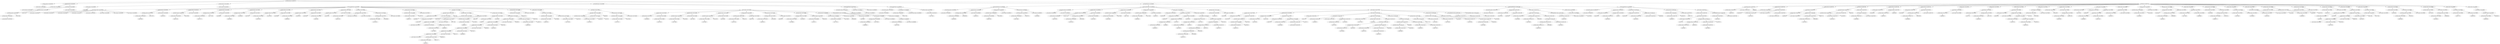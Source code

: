strict digraph  {
<_ast.alias object at 0xa16e26b90>;
<_ast.Import object at 0xa16e267d0>;
<_ast.Store object at 0x10295c290>;
<_ast.Name object at 0xa16e26b10>;
<_ast.Load object at 0x10295c1d0>;
<_ast.Name object at 0xa16e26a10>;
<_ast.Attribute object at 0xa16e26650>;
Load1726035;
<_ast.Attribute object at 0xa16e26a90>;
Load7147027;
<_ast.Str object at 0xa16e26590>;
<_ast.Call object at 0xa16e266d0>;
<_ast.Assign object at 0xa16e26750>;
<_ast.Name object at 0xa16e26950>;
Store2344094;
<_ast.Num object at 0xa16e26510>;
<_ast.Assign object at 0xa1a31f4d0>;
<_ast.arg object at 0xa16e26410>;
<_ast.arg object at 0xa16e26790>;
<_ast.arg object at 0xa16e26390>;
<_ast.arg object at 0xa16e26710>;
<_ast.arg object at 0xa16e26310>;
<_ast.Str object at 0xa16e26690>;
<_ast.Str object at 0xa16e26290>;
<_ast.Str object at 0xa16e26610>;
<_ast.arguments object at 0xa16e26810>;
<_ast.Name object at 0xa16e26190>;
Load8793629;
<_ast.Attribute object at 0xa16e26550>;
Store1216752;
<_ast.Name object at 0xa16e264d0>;
Load5325525;
<_ast.Assign object at 0xa16e26210>;
<_ast.Name object at 0xa16e26150>;
Load2211258;
<_ast.Attribute object at 0xa16e26450>;
Store4478995;
<_ast.Str object at 0xa16e263d0>;
<_ast.Assign object at 0xa16e26110>;
<_ast.Name object at 0xa16e26250>;
Load7201773;
<_ast.Attribute object at 0xa16e26350>;
Store1714006;
<_ast.Name object at 0xa16e262d0>;
Load2498430;
<_ast.Assign object at 0xa16e260d0>;
<_ast.Name object at 0xa17bfefd0>;
Load4459330;
<_ast.Attribute object at 0xa17bfe2d0>;
Store5886440;
<_ast.Name object at 0xa17bfec10>;
Load4787457;
<_ast.Assign object at 0xa17bfec50>;
<_ast.Name object at 0xa17bfeed0>;
Load7879976;
<_ast.Attribute object at 0xa17bfebd0>;
Store1987828;
<_ast.Name object at 0xa17bfef90>;
Load1906356;
<_ast.Assign object at 0xa17bfef50>;
<_ast.Name object at 0xa17bfedd0>;
Load9958165;
<_ast.Attribute object at 0xa17bfef10>;
Store6506709;
<_ast.Name object at 0xa17bfee90>;
Load3461890;
<_ast.Assign object at 0xa17bfee50>;
<_ast.Name object at 0xa17bfecd0>;
Load213980;
<_ast.Attribute object at 0xa17bfee10>;
Store8476637;
<_ast.Str object at 0xa17bfed90>;
<_ast.Assign object at 0xa17bfed50>;
<_ast.Name object at 0xa17bfead0>;
Load9121619;
<_ast.Eq object at 0x102961a90>;
<_ast.Str object at 0xa17bfec90>;
<_ast.Compare object at 0xa17bfed10>;
<_ast.Name object at 0xa17bfe6d0>;
Load1946425;
<_ast.Attribute object at 0xa17bfe710>;
Store4993845;
<_ast.Str object at 0xa17bfe650>;
<_ast.Assign object at 0xa17bfe750>;
<_ast.If object at 0xa17bfeb90>;
<_ast.Name object at 0xa17bfe550>;
Load6051275;
<_ast.Attribute object at 0xa17bfe590>;
Store2902726;
<_ast.Num object at 0xa17bfe510>;
<_ast.Assign object at 0xa17bfe610>;
<_ast.Name object at 0xa17bfe450>;
Load2506917;
<_ast.Str object at 0xa17bfe410>;
<_ast.Compare object at 0xa17bfe490>;
Eq777592;
<_ast.Name object at 0xa17bfe350>;
Load6159150;
<_ast.Attribute object at 0xa17bfe390>;
Store8707861;
<_ast.Str object at 0xa17bfe210>;
<_ast.Add object at 0x10295cc90>;
<_ast.Name object at 0xa17bfe190>;
Load5746908;
<_ast.Attribute object at 0xa17bfe1d0>;
Load6609335;
<_ast.BinOp object at 0xa17bfe250>;
<_ast.Str object at 0xa17bfe150>;
<_ast.BinOp object at 0xa17bfe290>;
Add7716330;
<_ast.Name object at 0xa17bfe0d0>;
Load8896110;
<_ast.Attribute object at 0xa17bfe110>;
Load1569524;
<_ast.BinOp object at 0xa17bfe310>;
Add8227687;
<_ast.Assign object at 0xa17bfe3d0>;
<_ast.Name object at 0xa17bed550>;
Load696124;
<_ast.Attribute object at 0xa17bed910>;
Store4198647;
<_ast.Str object at 0xa17bed310>;
<_ast.Name object at 0xa17bed290>;
Load15314;
<_ast.Attribute object at 0xa17bed2d0>;
Load8714777;
<_ast.BinOp object at 0xa17bed350>;
Add9662128;
<_ast.Str object at 0xa17bed250>;
<_ast.BinOp object at 0xa17bed3d0>;
Add1411271;
<_ast.Name object at 0xa17bed210>;
Load6368358;
<_ast.BinOp object at 0xa17bed410>;
Add7541827;
<_ast.Str object at 0xa17bed1d0>;
<_ast.BinOp object at 0xa17bed450>;
Add4858223;
<_ast.Name object at 0xa17bed190>;
Load2610284;
<_ast.BinOp object at 0xa17bed490>;
Add5702361;
<_ast.Str object at 0xa17bed150>;
<_ast.BinOp object at 0xa17bed4d0>;
Add3689615;
<_ast.Name object at 0xa17bed0d0>;
Load9904198;
<_ast.Attribute object at 0xa17bed110>;
Load6854710;
<_ast.BinOp object at 0xa17bed510>;
Add9763785;
<_ast.Assign object at 0xa17bfe050>;
<_ast.If object at 0xa17bfe4d0>;
<_ast.Name object at 0xa17bed050>;
Store8254779;
<_ast.Str object at 0xa17bed5d0>;
<_ast.Assign object at 0xa17bed090>;
<_ast.Name object at 0xa17bedf50>;
Load8891290;
<_ast.Attribute object at 0xa17bedf10>;
Load7993884;
<_ast.Name object at 0xa17bedfd0>;
Load5118008;
<_ast.Attribute object at 0xa17beded0>;
Load5570427;
<_ast.Call object at 0xa17bed390>;
<_ast.Expr object at 0xa17bed9d0>;
<_ast.Name object at 0xa17bede50>;
Load7895322;
<_ast.Attribute object at 0xa17bede90>;
Load2606132;
<_ast.Name object at 0xa17bede10>;
Load71674;
<_ast.Compare object at 0xa17bedf90>;
Eq6845053;
<_ast.Name object at 0xa17bedd50>;
Load7194721;
<_ast.Attribute object at 0xa17bedd90>;
Store7054237;
<_ast.Num object at 0xa17bedd10>;
<_ast.Assign object at 0xa17beddd0>;
<_ast.If object at 0xa1c378490>;
<_ast.Name object at 0xa17bedc10>;
Store9388233;
<_ast.Name object at 0xa17bedb90>;
Load3790748;
<_ast.Call object at 0xa17bedbd0>;
<_ast.Assign object at 0xa17bedc50>;
<_ast.Name object at 0xa17bedad0>;
Load3270666;
<_ast.Attribute object at 0xa17bedb10>;
Store5528522;
<_ast.Name object at 0xa17beda90>;
Load5178646;
<_ast.Assign object at 0xa17bedb50>;
<_ast.Name object at 0xa17bed990>;
Load7046497;
<_ast.Attribute object at 0xa17beda10>;
Store1401978;
<_ast.Name object at 0xa17bed950>;
Load4794860;
<_ast.Assign object at 0xa17beda50>;
<_ast.Name object at 0xa17bed850>;
Load9787446;
<_ast.Attribute object at 0xa17bed890>;
Store431142;
<_ast.Name object at 0xa17bed810>;
Load3977385;
<_ast.Assign object at 0xa17bed8d0>;
<_ast.Name object at 0xa17bed750>;
Load8820019;
<_ast.Attribute object at 0xa17bed790>;
Store4425665;
<_ast.Name object at 0xa17bed710>;
Load3670867;
<_ast.Assign object at 0xa17bed7d0>;
<_ast.Name object at 0xa17bed650>;
Load1698982;
<_ast.Attribute object at 0xa17bed690>;
Store3462875;
<_ast.Name object at 0xa18a66e90>;
Load236174;
<_ast.Attribute object at 0xa17bed610>;
Load2322530;
<_ast.Assign object at 0xa17bed6d0>;
<_ast.Name object at 0xa18984890>;
Load2779513;
<_ast.Attribute object at 0xa18984e10>;
Store7064878;
<_ast.Name object at 0xa189848d0>;
Load2083489;
<_ast.Assign object at 0xa189844d0>;
<_ast.Name object at 0xa18984950>;
Load7088937;
<_ast.Name object at 0xa18984a10>;
Load6660501;
<_ast.Attribute object at 0xa189849d0>;
Store5738260;
<_ast.Num object at 0xa18984a50>;
<_ast.Assign object at 0xa18984990>;
<_ast.Name object at 0xa18984b10>;
Load3173509;
<_ast.Str object at 0xa18984b90>;
<_ast.Call object at 0xa18984ad0>;
<_ast.Expr object at 0xa18984a90>;
<_ast.ExceptHandler object at 0xa18984910>;
<_ast.Try object at 0xa17bedcd0>;
<_ast.FunctionDef object at 0xa16e26490>;
<_ast.arg object at 0xa18984bd0>;
<_ast.arguments object at 0xa1a316c10>;
<_ast.Str object at 0xa18984c50>;
<_ast.Expr object at 0xa18984c10>;
<_ast.Pass object at 0xa18984c90>;
<_ast.FunctionDef object at 0xa16779110>;
<_ast.arg object at 0xa18984d50>;
<_ast.arguments object at 0xa18984d10>;
<_ast.Name object at 0xa18984dd0>;
Store5071099;
<_ast.NameConstant object at 0xa18984e50>;
<_ast.Assign object at 0xa18984d90>;
<_ast.Name object at 0xa16c0c210>;
Load1745431;
<_ast.Return object at 0xa18f2b9d0>;
<_ast.FunctionDef object at 0xa18984cd0>;
<_ast.ClassDef object at 0xa16e268d0>;
<_ast.arg object at 0xa18984f10>;
<_ast.arguments object at 0xa18984ed0>;
<_ast.Name object at 0xa18984fd0>;
Load2824386;
<_ast.Attribute object at 0xa18984f90>;
Store8820950;
<_ast.List object at 0xa18984810>;
Load3924224;
<_ast.Assign object at 0xa18984f50>;
<_ast.Name object at 0xa189840d0>;
Load5907283;
<_ast.Attribute object at 0xa18984090>;
Store2560351;
<_ast.Num object at 0xa18984110>;
<_ast.Assign object at 0xa18984410>;
<_ast.Name object at 0xa189841d0>;
Load1514366;
<_ast.Attribute object at 0xa18984190>;
Store697278;
<_ast.List object at 0xa18984210>;
Load3298383;
<_ast.Assign object at 0xa18984150>;
<_ast.FunctionDef object at 0xa18984e90>;
<_ast.arg object at 0xa189842d0>;
<_ast.arg object at 0xa18984310>;
<_ast.arguments object at 0xa18984290>;
<_ast.Name object at 0xa189843d0>;
Load7876766;
<_ast.Attribute object at 0xa18984390>;
Store5417164;
<_ast.Name object at 0xa18984550>;
Load3420420;
<_ast.Attribute object at 0xa18984510>;
Load4730661;
<_ast.Name object at 0xa18984590>;
Load1314916;
<_ast.Call object at 0xa18984450>;
<_ast.Assign object at 0xa18984350>;
<_ast.Name object at 0xa16e265d0>;
Load3146592;
<_ast.Attribute object at 0xa16e26c50>;
Store9740498;
<_ast.List object at 0xa16e26d10>;
Load9171496;
<_ast.Assign object at 0xa189845d0>;
<_ast.Name object at 0xa16e26890>;
Load3842081;
<_ast.Attribute object at 0xa16e26d90>;
Store1254463;
<_ast.List object at 0xa16e26e10>;
Load4645703;
<_ast.Assign object at 0xa16e26ed0>;
<_ast.Name object at 0xa16e26e90>;
Store8342298;
<_ast.Name object at 0xa16e26f50>;
Load5058713;
<_ast.Name object at 0xa16b2ef50>;
Load6264912;
<_ast.Attribute object at 0xa16e261d0>;
Load286603;
<_ast.Attribute object at 0xa16e26090>;
Load7832627;
<_ast.Attribute object at 0xa16e26fd0>;
Load3545583;
<_ast.Call object at 0xa16e26050>;
<_ast.Name object at 0xa168653d0>;
Load2226097;
<_ast.Attribute object at 0xa1c5b22d0>;
Load951873;
<_ast.Attribute object at 0xa1a31d110>;
Load2705501;
<_ast.Name object at 0xa16c31090>;
Load4764778;
<_ast.Attribute object at 0xa168eb790>;
Load7694865;
<_ast.Attribute object at 0xa168ebad0>;
Load8739687;
<_ast.Attribute object at 0xa168eb710>;
Load673728;
<_ast.Name object at 0xa16c31110>;
Load6746737;
<_ast.Call object at 0xa168ebc50>;
<_ast.Attribute object at 0xa1687b490>;
Load9126433;
<_ast.Call object at 0xa16a4acd0>;
<_ast.Expr object at 0xa16b2e450>;
<_ast.For object at 0xa16e269d0>;
<_ast.Name object at 0xa19106090>;
Store9992105;
<_ast.List object at 0xa1c5d6bd0>;
Load4149265;
<_ast.Assign object at 0xa1c27e150>;
<_ast.Name object at 0xa16779050>;
Store7553710;
<_ast.Name object at 0xa16a9e710>;
Load3204718;
<_ast.Attribute object at 0xa18a3fd90>;
Load3001091;
<_ast.Attribute object at 0xa169c7610>;
Load9797563;
<_ast.Call object at 0xa169c75d0>;
<_ast.Assign object at 0xa16779ad0>;
<_ast.Name object at 0xa1c378d10>;
Load6410906;
<_ast.Attribute object at 0xa16946990>;
Store4121490;
<_ast.Name object at 0xa168e6050>;
Load8679729;
<_ast.Name object at 0xa16e11cd0>;
Load1645088;
<_ast.Num object at 0xa16e11f50>;
<_ast.Index object at 0xa16e11450>;
<_ast.Subscript object at 0xa16c6e990>;
Load461791;
<_ast.Call object at 0xa1c378590>;
<_ast.Assign object at 0xa1c609c10>;
<_ast.Name object at 0xa16e110d0>;
Store312703;
<_ast.Name object at 0xa16e11ed0>;
Load8008022;
<_ast.Num object at 0xa16e11f90>;
<_ast.Name object at 0xa16e11f10>;
Load7597284;
<_ast.Attribute object at 0xa16e11e50>;
Load5443963;
<_ast.Call object at 0xa16e11fd0>;
<_ast.Name object at 0xa16e11e90>;
Store3753928;
<_ast.Name object at 0xa16e11d50>;
Load2957592;
<_ast.Name object at 0xa16e11c10>;
Load7082806;
<_ast.Attribute object at 0xa16e11d90>;
Load5145033;
<_ast.Name object at 0xa16e11b90>;
Load6574535;
<_ast.Name object at 0xa16e11b10>;
Load2253076;
<_ast.Index object at 0xa16e11c50>;
<_ast.Subscript object at 0xa16e11d10>;
Load8934091;
<_ast.Call object at 0xa16e11c90>;
<_ast.Expr object at 0xa16e11e10>;
<_ast.For object at 0xa16e11dd0>;
<_ast.Name object at 0xa16e11ad0>;
Load8043869;
<_ast.Attribute object at 0xa16e11a10>;
Load4240044;
<_ast.Attribute object at 0xa16e11b50>;
Load448020;
<_ast.Name object at 0xa16e11a50>;
Load2946795;
<_ast.Name object at 0xa16e11910>;
Load4677546;
<_ast.Call object at 0xa16e11990>;
<_ast.Call object at 0xa16e11a90>;
<_ast.Expr object at 0xa16e11bd0>;
<_ast.Name object at 0xa16e11890>;
Store2117147;
<_ast.List object at 0xa16e11950>;
Load1854933;
<_ast.Assign object at 0xa16e119d0>;
<_ast.For object at 0xa16e11050>;
<_ast.Name object at 0xa16e11790>;
Load9754368;
<_ast.Attribute object at 0xa16e118d0>;
Store9434267;
<_ast.Name object at 0xa16e11710>;
Load4402599;
<_ast.Name object at 0xa16e11690>;
Load3745086;
<_ast.Attribute object at 0xa16e117d0>;
Load8863406;
<_ast.Call object at 0xa16e11850>;
<_ast.Assign object at 0xa16e11810>;
<_ast.Name object at 0xa16e11610>;
Load3784958;
<_ast.Pass object at 0xa16e116d0>;
<_ast.ExceptHandler object at 0xa16e11750>;
<_ast.Pass object at 0xa16e11650>;
<_ast.ExceptHandler object at 0xa16e11590>;
<_ast.Try object at 0xa16779350>;
<_ast.FunctionDef object at 0xa18984250>;
<_ast.arg object at 0xa16e11410>;
<_ast.arguments object at 0xa16e115d0>;
<_ast.Name object at 0xa16e11390>;
Store3768704;
<_ast.List object at 0xa16e11490>;
Load4556204;
<_ast.Assign object at 0xa16e11550>;
<_ast.Name object at 0xa16e11290>;
Store3265839;
<_ast.Name object at 0xa16e11210>;
Load8416684;
<_ast.Attribute object at 0xa16e11350>;
Load1506078;
<_ast.Name object at 0xa16e11110>;
Load6769709;
<_ast.Attribute object at 0xa16e11250>;
Load2298640;
<_ast.Name object at 0xa16e111d0>;
Load2216631;
<_ast.Call object at 0xa16e11190>;
<_ast.Expr object at 0xa16e112d0>;
<_ast.For object at 0xa16e113d0>;
<_ast.Name object at 0xa16e11150>;
Load3467393;
<_ast.Pass object at 0xa18984610>;
<_ast.ExceptHandler object at 0xa16e11090>;
<_ast.Try object at 0xa16e11310>;
<_ast.Name object at 0xa18984690>;
Load7589768;
<_ast.Return object at 0xa18984650>;
<_ast.FunctionDef object at 0xa16e114d0>;
<_ast.arg object at 0xa18984750>;
<_ast.arguments object at 0xa18984710>;
<_ast.Name object at 0xa189847d0>;
Store9419760;
<_ast.Name object at 0xa18671610>;
Load5335409;
<_ast.Attribute object at 0xa16c84d10>;
Load83047;
<_ast.Assign object at 0xa18984790>;
<_ast.Name object at 0xa186715d0>;
Store8342033;
<_ast.Name object at 0xa18671ed0>;
Load1810659;
<_ast.Num object at 0xa18671810>;
<_ast.BinOp object at 0xa18671410>;
Add9095892;
<_ast.Assign object at 0xa18671910>;
<_ast.Name object at 0xa18671790>;
Load6646073;
<_ast.Attribute object at 0xa18671950>;
Store8634755;
<_ast.Name object at 0xa18671850>;
Load8174715;
<_ast.Assign object at 0xa18671210>;
<_ast.Name object at 0xa186719d0>;
Load762729;
<_ast.Name object at 0xa18671a90>;
Load7938317;
<_ast.Attribute object at 0xa18671a50>;
Load3623768;
<_ast.Name object at 0xa18671b10>;
Load9739881;
<_ast.Index object at 0xa18671ad0>;
<_ast.Subscript object at 0xa18671a10>;
Load7967573;
<_ast.Call object at 0xa18671990>;
<_ast.Return object at 0xa18671350>;
<_ast.Name object at 0xa18671b90>;
Load5441395;
<_ast.Pass object at 0xa18671bd0>;
<_ast.ExceptHandler object at 0xa18671b50>;
<_ast.Try object at 0xa186717d0>;
<_ast.FunctionDef object at 0xa189846d0>;
<_ast.ClassDef object at 0xa168ebf10>;
<_ast.Name object at 0xa18671c90>;
Load6327256;
<_ast.Str object at 0xa18671cd0>;
<_ast.Compare object at 0xa18671c50>;
Eq9368415;
<_ast.Name object at 0xa18671d50>;
Store2654076;
<_ast.Name object at 0xa18671dd0>;
Load4251430;
<_ast.Str object at 0xa18671e10>;
<_ast.Str object at 0xa18671e90>;
<_ast.keyword object at 0xa18671e50>;
<_ast.Call object at 0xa18671d90>;
<_ast.Assign object at 0xa18671d10>;
<_ast.Name object at 0xa18671f90>;
Load9593018;
<_ast.Str object at 0xa186718d0>;
<_ast.Name object at 0xa18671050>;
Load2037661;
<_ast.Attribute object at 0xa18671890>;
Load9233990;
<_ast.BinOp object at 0xa18671fd0>;
Add9817728;
<_ast.Call object at 0xa18671f50>;
<_ast.Expr object at 0xa18671f10>;
<_ast.Name object at 0xa186711d0>;
Load7841419;
<_ast.Attribute object at 0xa18671190>;
Load1368792;
<_ast.Num object at 0xa18671250>;
<_ast.Compare object at 0xa18671110>;
Eq4910916;
<_ast.Name object at 0xa18671310>;
Load4395993;
<_ast.Str object at 0xa18671390>;
<_ast.Call object at 0xa186712d0>;
<_ast.Expr object at 0xa18671290>;
<_ast.If object at 0xa186710d0>;
<_ast.Name object at 0xa18671450>;
Store2826420;
<_ast.Name object at 0xa186714d0>;
Load6947352;
<_ast.Attribute object at 0xa18671490>;
Load8381483;
<_ast.Assign object at 0xa186713d0>;
<_ast.Name object at 0xa18671650>;
Store3336831;
<_ast.Name object at 0xa18671710>;
Load4964863;
<_ast.Attribute object at 0xa186716d0>;
Load6222695;
<_ast.Str object at 0xa18671750>;
<_ast.Call object at 0xa18671690>;
<_ast.Assign object at 0xa18671510>;
<_ast.Name object at 0xa17fb9c10>;
Load8548151;
<_ast.Str object at 0xa17fb9d90>;
<_ast.Call object at 0xa1c603fd0>;
<_ast.Expr object at 0xa1c603210>;
<_ast.Name object at 0xa17fb92d0>;
Load707123;
<_ast.Name object at 0xa17fb9cd0>;
Load4286145;
<_ast.Attribute object at 0xa17fb9210>;
Load1147024;
<_ast.Call object at 0xa17fb94d0>;
<_ast.Expr object at 0xa17fb9150>;
<_ast.Name object at 0xa17fb9fd0>;
Load2697064;
<_ast.Str object at 0xa17fb9f50>;
<_ast.Name object at 0xa17fb9ed0>;
Load4867768;
<_ast.Name object at 0xa17fb9e50>;
Load8974428;
<_ast.Attribute object at 0xa17fb9e90>;
Load9485105;
<_ast.Call object at 0xa17fb9f10>;
<_ast.BinOp object at 0xa17fb9f90>;
Add71308;
<_ast.Call object at 0xa17fb9c90>;
<_ast.Expr object at 0xa17fb9d10>;
<_ast.Name object at 0xa17fb9d50>;
Load7953596;
<_ast.Str object at 0xa17fb9c50>;
<_ast.Call object at 0xa17fb9dd0>;
<_ast.Expr object at 0xa17fb9e10>;
<_ast.Name object at 0xa17fb9b90>;
Store4228670;
<_ast.Name object at 0xa17fb9ad0>;
Load3350390;
<_ast.Attribute object at 0xa17fb9b10>;
Load9611059;
<_ast.Call object at 0xa17fb9b50>;
<_ast.Assign object at 0xa17fb9bd0>;
<_ast.Name object at 0xa17fb9a50>;
Store1978321;
<_ast.Name object at 0xa17fb9a10>;
Load8448153;
<_ast.Name object at 0xa17fb9950>;
Load4908030;
<_ast.Name object at 0xa17fb9910>;
Load9101610;
<_ast.Call object at 0xa17fb9990>;
<_ast.Expr object at 0xa17fb99d0>;
<_ast.For object at 0xa17fb9a90>;
<_ast.Name object at 0xa17fb9850>;
Load4542971;
<_ast.Str object at 0xa17fb9810>;
<_ast.Call object at 0xa17fb9890>;
<_ast.Expr object at 0xa17fb98d0>;
<_ast.Name object at 0xa17fb9750>;
Load1668291;
<_ast.Attribute object at 0xa17fb9790>;
Store2444528;
<_ast.Num object at 0xa17fb96d0>;
<_ast.Assign object at 0xa17fb97d0>;
<_ast.Name object at 0xa17fb9650>;
Store5284217;
<_ast.Name object at 0xa17fb9590>;
Load206143;
<_ast.Attribute object at 0xa17fb95d0>;
Load9598500;
<_ast.Call object at 0xa17fb9610>;
<_ast.Assign object at 0xa17fb9690>;
<_ast.Name object at 0xa17fb9490>;
Load1124459;
<_ast.Name object at 0xa17fb9450>;
Load6856362;
<_ast.Call object at 0xa17fb9510>;
<_ast.Expr object at 0xa17fb9550>;
<_ast.Name object at 0xa17fb9390>;
Store5605808;
<_ast.Name object at 0xa17fb9290>;
Load6867731;
<_ast.Attribute object at 0xa17fb9310>;
Load1887541;
<_ast.Call object at 0xa17fb9350>;
<_ast.Assign object at 0xa17fb93d0>;
<_ast.Name object at 0xa17fb9190>;
Load7824462;
<_ast.Name object at 0xa17fb9110>;
Load7698615;
<_ast.Call object at 0xa17fb91d0>;
<_ast.Expr object at 0xa17fb9250>;
<_ast.Name object at 0xa17fb9050>;
Load4551630;
<_ast.Str object at 0xa17fd91d0>;
<_ast.Call object at 0xa17fb9090>;
<_ast.Expr object at 0xa17fb90d0>;
<_ast.Name object at 0xa17fd9f90>;
Store446492;
<_ast.Name object at 0xa17fd9dd0>;
Load6580670;
<_ast.Attribute object at 0xa17fd9710>;
Load4850606;
<_ast.Assign object at 0xa17fd9290>;
<_ast.Name object at 0xa17fd9c90>;
Store5970792;
<_ast.Str object at 0xa17fd9c50>;
<_ast.Assign object at 0xa17fd9cd0>;
<_ast.Name object at 0xa17fd9bd0>;
Store9415187;
<_ast.Str object at 0xa17fd9b90>;
<_ast.Assign object at 0xa17fd9c10>;
<_ast.Name object at 0xa17fd9a50>;
Load222895;
<_ast.Attribute object at 0xa17fd9a90>;
Load4294331;
<_ast.Str object at 0xa17fd9950>;
<_ast.Name object at 0xa17fd9910>;
Load3477909;
<_ast.BinOp object at 0xa17fd9990>;
Add4266239;
<_ast.Str object at 0xa17fd98d0>;
<_ast.BinOp object at 0xa17fd99d0>;
Add8907965;
<_ast.Name object at 0xa17fd9890>;
Load1813867;
<_ast.BinOp object at 0xa17fd9a10>;
Add3110961;
<_ast.Call object at 0xa17fd9ad0>;
<_ast.Expr object at 0xa17fd9b50>;
<_ast.Name object at 0xa17fd97d0>;
Load7731092;
<_ast.Str object at 0xa17fd9790>;
<_ast.Call object at 0xa17fd9810>;
<_ast.Expr object at 0xa17fd9850>;
<_ast.Name object at 0xa17fd96d0>;
Store6426449;
<_ast.Name object at 0xa17fd9610>;
Load6330489;
<_ast.Attribute object at 0xa17fd9650>;
Load790163;
<_ast.Str object at 0xa17fd95d0>;
<_ast.Call object at 0xa17fd9690>;
<_ast.Assign object at 0xa17fd9750>;
<_ast.Name object at 0xa17fd9550>;
Store7188794;
<_ast.Name object at 0xa17fd9490>;
Load1485431;
<_ast.Attribute object at 0xa17fd94d0>;
Load9894068;
<_ast.Call object at 0xa17fd9510>;
<_ast.Assign object at 0xa17fd9590>;
<_ast.Name object at 0xa17fd93d0>;
Load8775779;
<_ast.Name object at 0xa17fd9390>;
Load9307803;
<_ast.Call object at 0xa17fd9410>;
<_ast.Expr object at 0xa17fd9450>;
<_ast.Name object at 0xa17fd9250>;
Load9325654;
<_ast.Attribute object at 0xa17fd92d0>;
Load2862619;
<_ast.Call object at 0xa17fd9310>;
<_ast.Expr object at 0xa17fd9350>;
<_ast.If object at 0xa18671c10>;
<_ast.Module object at 0xa16951710>;
<_ast.Import object at 0xa16e267d0> -> <_ast.alias object at 0xa16e26b90>;
<_ast.Name object at 0xa16e26b10> -> <_ast.Store object at 0x10295c290>;
<_ast.Name object at 0xa16e26a10> -> <_ast.Load object at 0x10295c1d0>;
<_ast.Attribute object at 0xa16e26650> -> <_ast.Name object at 0xa16e26a10>;
<_ast.Attribute object at 0xa16e26650> -> Load1726035;
<_ast.Attribute object at 0xa16e26a90> -> <_ast.Attribute object at 0xa16e26650>;
<_ast.Attribute object at 0xa16e26a90> -> Load7147027;
<_ast.Call object at 0xa16e266d0> -> <_ast.Attribute object at 0xa16e26a90>;
<_ast.Call object at 0xa16e266d0> -> <_ast.Str object at 0xa16e26590>;
<_ast.Assign object at 0xa16e26750> -> <_ast.Name object at 0xa16e26b10>;
<_ast.Assign object at 0xa16e26750> -> <_ast.Call object at 0xa16e266d0>;
<_ast.Name object at 0xa16e26950> -> Store2344094;
<_ast.Assign object at 0xa1a31f4d0> -> <_ast.Name object at 0xa16e26950>;
<_ast.Assign object at 0xa1a31f4d0> -> <_ast.Num object at 0xa16e26510>;
<_ast.arguments object at 0xa16e26810> -> <_ast.arg object at 0xa16e26410>;
<_ast.arguments object at 0xa16e26810> -> <_ast.arg object at 0xa16e26790>;
<_ast.arguments object at 0xa16e26810> -> <_ast.arg object at 0xa16e26390>;
<_ast.arguments object at 0xa16e26810> -> <_ast.arg object at 0xa16e26710>;
<_ast.arguments object at 0xa16e26810> -> <_ast.arg object at 0xa16e26310>;
<_ast.arguments object at 0xa16e26810> -> <_ast.Str object at 0xa16e26690>;
<_ast.arguments object at 0xa16e26810> -> <_ast.Str object at 0xa16e26290>;
<_ast.arguments object at 0xa16e26810> -> <_ast.Str object at 0xa16e26610>;
<_ast.Name object at 0xa16e26190> -> Load8793629;
<_ast.Attribute object at 0xa16e26550> -> <_ast.Name object at 0xa16e26190>;
<_ast.Attribute object at 0xa16e26550> -> Store1216752;
<_ast.Name object at 0xa16e264d0> -> Load5325525;
<_ast.Assign object at 0xa16e26210> -> <_ast.Attribute object at 0xa16e26550>;
<_ast.Assign object at 0xa16e26210> -> <_ast.Name object at 0xa16e264d0>;
<_ast.Name object at 0xa16e26150> -> Load2211258;
<_ast.Attribute object at 0xa16e26450> -> <_ast.Name object at 0xa16e26150>;
<_ast.Attribute object at 0xa16e26450> -> Store4478995;
<_ast.Assign object at 0xa16e26110> -> <_ast.Attribute object at 0xa16e26450>;
<_ast.Assign object at 0xa16e26110> -> <_ast.Str object at 0xa16e263d0>;
<_ast.Name object at 0xa16e26250> -> Load7201773;
<_ast.Attribute object at 0xa16e26350> -> <_ast.Name object at 0xa16e26250>;
<_ast.Attribute object at 0xa16e26350> -> Store1714006;
<_ast.Name object at 0xa16e262d0> -> Load2498430;
<_ast.Assign object at 0xa16e260d0> -> <_ast.Attribute object at 0xa16e26350>;
<_ast.Assign object at 0xa16e260d0> -> <_ast.Name object at 0xa16e262d0>;
<_ast.Name object at 0xa17bfefd0> -> Load4459330;
<_ast.Attribute object at 0xa17bfe2d0> -> <_ast.Name object at 0xa17bfefd0>;
<_ast.Attribute object at 0xa17bfe2d0> -> Store5886440;
<_ast.Name object at 0xa17bfec10> -> Load4787457;
<_ast.Assign object at 0xa17bfec50> -> <_ast.Attribute object at 0xa17bfe2d0>;
<_ast.Assign object at 0xa17bfec50> -> <_ast.Name object at 0xa17bfec10>;
<_ast.Name object at 0xa17bfeed0> -> Load7879976;
<_ast.Attribute object at 0xa17bfebd0> -> <_ast.Name object at 0xa17bfeed0>;
<_ast.Attribute object at 0xa17bfebd0> -> Store1987828;
<_ast.Name object at 0xa17bfef90> -> Load1906356;
<_ast.Assign object at 0xa17bfef50> -> <_ast.Attribute object at 0xa17bfebd0>;
<_ast.Assign object at 0xa17bfef50> -> <_ast.Name object at 0xa17bfef90>;
<_ast.Name object at 0xa17bfedd0> -> Load9958165;
<_ast.Attribute object at 0xa17bfef10> -> <_ast.Name object at 0xa17bfedd0>;
<_ast.Attribute object at 0xa17bfef10> -> Store6506709;
<_ast.Name object at 0xa17bfee90> -> Load3461890;
<_ast.Assign object at 0xa17bfee50> -> <_ast.Attribute object at 0xa17bfef10>;
<_ast.Assign object at 0xa17bfee50> -> <_ast.Name object at 0xa17bfee90>;
<_ast.Name object at 0xa17bfecd0> -> Load213980;
<_ast.Attribute object at 0xa17bfee10> -> <_ast.Name object at 0xa17bfecd0>;
<_ast.Attribute object at 0xa17bfee10> -> Store8476637;
<_ast.Assign object at 0xa17bfed50> -> <_ast.Attribute object at 0xa17bfee10>;
<_ast.Assign object at 0xa17bfed50> -> <_ast.Str object at 0xa17bfed90>;
<_ast.Name object at 0xa17bfead0> -> Load9121619;
<_ast.Compare object at 0xa17bfed10> -> <_ast.Name object at 0xa17bfead0>;
<_ast.Compare object at 0xa17bfed10> -> <_ast.Eq object at 0x102961a90>;
<_ast.Compare object at 0xa17bfed10> -> <_ast.Str object at 0xa17bfec90>;
<_ast.Name object at 0xa17bfe6d0> -> Load1946425;
<_ast.Attribute object at 0xa17bfe710> -> <_ast.Name object at 0xa17bfe6d0>;
<_ast.Attribute object at 0xa17bfe710> -> Store4993845;
<_ast.Assign object at 0xa17bfe750> -> <_ast.Attribute object at 0xa17bfe710>;
<_ast.Assign object at 0xa17bfe750> -> <_ast.Str object at 0xa17bfe650>;
<_ast.If object at 0xa17bfeb90> -> <_ast.Compare object at 0xa17bfed10>;
<_ast.If object at 0xa17bfeb90> -> <_ast.Assign object at 0xa17bfe750>;
<_ast.Name object at 0xa17bfe550> -> Load6051275;
<_ast.Attribute object at 0xa17bfe590> -> <_ast.Name object at 0xa17bfe550>;
<_ast.Attribute object at 0xa17bfe590> -> Store2902726;
<_ast.Assign object at 0xa17bfe610> -> <_ast.Attribute object at 0xa17bfe590>;
<_ast.Assign object at 0xa17bfe610> -> <_ast.Num object at 0xa17bfe510>;
<_ast.Name object at 0xa17bfe450> -> Load2506917;
<_ast.Compare object at 0xa17bfe490> -> <_ast.Name object at 0xa17bfe450>;
<_ast.Compare object at 0xa17bfe490> -> Eq777592;
<_ast.Compare object at 0xa17bfe490> -> <_ast.Str object at 0xa17bfe410>;
<_ast.Name object at 0xa17bfe350> -> Load6159150;
<_ast.Attribute object at 0xa17bfe390> -> <_ast.Name object at 0xa17bfe350>;
<_ast.Attribute object at 0xa17bfe390> -> Store8707861;
<_ast.Name object at 0xa17bfe190> -> Load5746908;
<_ast.Attribute object at 0xa17bfe1d0> -> <_ast.Name object at 0xa17bfe190>;
<_ast.Attribute object at 0xa17bfe1d0> -> Load6609335;
<_ast.BinOp object at 0xa17bfe250> -> <_ast.Str object at 0xa17bfe210>;
<_ast.BinOp object at 0xa17bfe250> -> <_ast.Add object at 0x10295cc90>;
<_ast.BinOp object at 0xa17bfe250> -> <_ast.Attribute object at 0xa17bfe1d0>;
<_ast.BinOp object at 0xa17bfe290> -> <_ast.BinOp object at 0xa17bfe250>;
<_ast.BinOp object at 0xa17bfe290> -> Add7716330;
<_ast.BinOp object at 0xa17bfe290> -> <_ast.Str object at 0xa17bfe150>;
<_ast.Name object at 0xa17bfe0d0> -> Load8896110;
<_ast.Attribute object at 0xa17bfe110> -> <_ast.Name object at 0xa17bfe0d0>;
<_ast.Attribute object at 0xa17bfe110> -> Load1569524;
<_ast.BinOp object at 0xa17bfe310> -> <_ast.BinOp object at 0xa17bfe290>;
<_ast.BinOp object at 0xa17bfe310> -> Add8227687;
<_ast.BinOp object at 0xa17bfe310> -> <_ast.Attribute object at 0xa17bfe110>;
<_ast.Assign object at 0xa17bfe3d0> -> <_ast.Attribute object at 0xa17bfe390>;
<_ast.Assign object at 0xa17bfe3d0> -> <_ast.BinOp object at 0xa17bfe310>;
<_ast.Name object at 0xa17bed550> -> Load696124;
<_ast.Attribute object at 0xa17bed910> -> <_ast.Name object at 0xa17bed550>;
<_ast.Attribute object at 0xa17bed910> -> Store4198647;
<_ast.Name object at 0xa17bed290> -> Load15314;
<_ast.Attribute object at 0xa17bed2d0> -> <_ast.Name object at 0xa17bed290>;
<_ast.Attribute object at 0xa17bed2d0> -> Load8714777;
<_ast.BinOp object at 0xa17bed350> -> <_ast.Str object at 0xa17bed310>;
<_ast.BinOp object at 0xa17bed350> -> Add9662128;
<_ast.BinOp object at 0xa17bed350> -> <_ast.Attribute object at 0xa17bed2d0>;
<_ast.BinOp object at 0xa17bed3d0> -> <_ast.BinOp object at 0xa17bed350>;
<_ast.BinOp object at 0xa17bed3d0> -> Add1411271;
<_ast.BinOp object at 0xa17bed3d0> -> <_ast.Str object at 0xa17bed250>;
<_ast.Name object at 0xa17bed210> -> Load6368358;
<_ast.BinOp object at 0xa17bed410> -> <_ast.BinOp object at 0xa17bed3d0>;
<_ast.BinOp object at 0xa17bed410> -> Add7541827;
<_ast.BinOp object at 0xa17bed410> -> <_ast.Name object at 0xa17bed210>;
<_ast.BinOp object at 0xa17bed450> -> <_ast.BinOp object at 0xa17bed410>;
<_ast.BinOp object at 0xa17bed450> -> Add4858223;
<_ast.BinOp object at 0xa17bed450> -> <_ast.Str object at 0xa17bed1d0>;
<_ast.Name object at 0xa17bed190> -> Load2610284;
<_ast.BinOp object at 0xa17bed490> -> <_ast.BinOp object at 0xa17bed450>;
<_ast.BinOp object at 0xa17bed490> -> Add5702361;
<_ast.BinOp object at 0xa17bed490> -> <_ast.Name object at 0xa17bed190>;
<_ast.BinOp object at 0xa17bed4d0> -> <_ast.BinOp object at 0xa17bed490>;
<_ast.BinOp object at 0xa17bed4d0> -> Add3689615;
<_ast.BinOp object at 0xa17bed4d0> -> <_ast.Str object at 0xa17bed150>;
<_ast.Name object at 0xa17bed0d0> -> Load9904198;
<_ast.Attribute object at 0xa17bed110> -> <_ast.Name object at 0xa17bed0d0>;
<_ast.Attribute object at 0xa17bed110> -> Load6854710;
<_ast.BinOp object at 0xa17bed510> -> <_ast.BinOp object at 0xa17bed4d0>;
<_ast.BinOp object at 0xa17bed510> -> Add9763785;
<_ast.BinOp object at 0xa17bed510> -> <_ast.Attribute object at 0xa17bed110>;
<_ast.Assign object at 0xa17bfe050> -> <_ast.Attribute object at 0xa17bed910>;
<_ast.Assign object at 0xa17bfe050> -> <_ast.BinOp object at 0xa17bed510>;
<_ast.If object at 0xa17bfe4d0> -> <_ast.Compare object at 0xa17bfe490>;
<_ast.If object at 0xa17bfe4d0> -> <_ast.Assign object at 0xa17bfe3d0>;
<_ast.If object at 0xa17bfe4d0> -> <_ast.Assign object at 0xa17bfe050>;
<_ast.Name object at 0xa17bed050> -> Store8254779;
<_ast.Assign object at 0xa17bed090> -> <_ast.Name object at 0xa17bed050>;
<_ast.Assign object at 0xa17bed090> -> <_ast.Str object at 0xa17bed5d0>;
<_ast.Name object at 0xa17bedf50> -> Load8891290;
<_ast.Attribute object at 0xa17bedf10> -> <_ast.Name object at 0xa17bedf50>;
<_ast.Attribute object at 0xa17bedf10> -> Load7993884;
<_ast.Name object at 0xa17bedfd0> -> Load5118008;
<_ast.Attribute object at 0xa17beded0> -> <_ast.Name object at 0xa17bedfd0>;
<_ast.Attribute object at 0xa17beded0> -> Load5570427;
<_ast.Call object at 0xa17bed390> -> <_ast.Attribute object at 0xa17bedf10>;
<_ast.Call object at 0xa17bed390> -> <_ast.Attribute object at 0xa17beded0>;
<_ast.Expr object at 0xa17bed9d0> -> <_ast.Call object at 0xa17bed390>;
<_ast.Name object at 0xa17bede50> -> Load7895322;
<_ast.Attribute object at 0xa17bede90> -> <_ast.Name object at 0xa17bede50>;
<_ast.Attribute object at 0xa17bede90> -> Load2606132;
<_ast.Name object at 0xa17bede10> -> Load71674;
<_ast.Compare object at 0xa17bedf90> -> <_ast.Attribute object at 0xa17bede90>;
<_ast.Compare object at 0xa17bedf90> -> Eq6845053;
<_ast.Compare object at 0xa17bedf90> -> <_ast.Name object at 0xa17bede10>;
<_ast.Name object at 0xa17bedd50> -> Load7194721;
<_ast.Attribute object at 0xa17bedd90> -> <_ast.Name object at 0xa17bedd50>;
<_ast.Attribute object at 0xa17bedd90> -> Store7054237;
<_ast.Assign object at 0xa17beddd0> -> <_ast.Attribute object at 0xa17bedd90>;
<_ast.Assign object at 0xa17beddd0> -> <_ast.Num object at 0xa17bedd10>;
<_ast.If object at 0xa1c378490> -> <_ast.Compare object at 0xa17bedf90>;
<_ast.If object at 0xa1c378490> -> <_ast.Assign object at 0xa17beddd0>;
<_ast.Name object at 0xa17bedc10> -> Store9388233;
<_ast.Name object at 0xa17bedb90> -> Load3790748;
<_ast.Call object at 0xa17bedbd0> -> <_ast.Name object at 0xa17bedb90>;
<_ast.Assign object at 0xa17bedc50> -> <_ast.Name object at 0xa17bedc10>;
<_ast.Assign object at 0xa17bedc50> -> <_ast.Call object at 0xa17bedbd0>;
<_ast.Name object at 0xa17bedad0> -> Load3270666;
<_ast.Attribute object at 0xa17bedb10> -> <_ast.Name object at 0xa17bedad0>;
<_ast.Attribute object at 0xa17bedb10> -> Store5528522;
<_ast.Name object at 0xa17beda90> -> Load5178646;
<_ast.Assign object at 0xa17bedb50> -> <_ast.Attribute object at 0xa17bedb10>;
<_ast.Assign object at 0xa17bedb50> -> <_ast.Name object at 0xa17beda90>;
<_ast.Name object at 0xa17bed990> -> Load7046497;
<_ast.Attribute object at 0xa17beda10> -> <_ast.Name object at 0xa17bed990>;
<_ast.Attribute object at 0xa17beda10> -> Store1401978;
<_ast.Name object at 0xa17bed950> -> Load4794860;
<_ast.Assign object at 0xa17beda50> -> <_ast.Attribute object at 0xa17beda10>;
<_ast.Assign object at 0xa17beda50> -> <_ast.Name object at 0xa17bed950>;
<_ast.Name object at 0xa17bed850> -> Load9787446;
<_ast.Attribute object at 0xa17bed890> -> <_ast.Name object at 0xa17bed850>;
<_ast.Attribute object at 0xa17bed890> -> Store431142;
<_ast.Name object at 0xa17bed810> -> Load3977385;
<_ast.Assign object at 0xa17bed8d0> -> <_ast.Attribute object at 0xa17bed890>;
<_ast.Assign object at 0xa17bed8d0> -> <_ast.Name object at 0xa17bed810>;
<_ast.Name object at 0xa17bed750> -> Load8820019;
<_ast.Attribute object at 0xa17bed790> -> <_ast.Name object at 0xa17bed750>;
<_ast.Attribute object at 0xa17bed790> -> Store4425665;
<_ast.Name object at 0xa17bed710> -> Load3670867;
<_ast.Assign object at 0xa17bed7d0> -> <_ast.Attribute object at 0xa17bed790>;
<_ast.Assign object at 0xa17bed7d0> -> <_ast.Name object at 0xa17bed710>;
<_ast.Name object at 0xa17bed650> -> Load1698982;
<_ast.Attribute object at 0xa17bed690> -> <_ast.Name object at 0xa17bed650>;
<_ast.Attribute object at 0xa17bed690> -> Store3462875;
<_ast.Name object at 0xa18a66e90> -> Load236174;
<_ast.Attribute object at 0xa17bed610> -> <_ast.Name object at 0xa18a66e90>;
<_ast.Attribute object at 0xa17bed610> -> Load2322530;
<_ast.Assign object at 0xa17bed6d0> -> <_ast.Attribute object at 0xa17bed690>;
<_ast.Assign object at 0xa17bed6d0> -> <_ast.Attribute object at 0xa17bed610>;
<_ast.Name object at 0xa18984890> -> Load2779513;
<_ast.Attribute object at 0xa18984e10> -> <_ast.Name object at 0xa18984890>;
<_ast.Attribute object at 0xa18984e10> -> Store7064878;
<_ast.Name object at 0xa189848d0> -> Load2083489;
<_ast.Assign object at 0xa189844d0> -> <_ast.Attribute object at 0xa18984e10>;
<_ast.Assign object at 0xa189844d0> -> <_ast.Name object at 0xa189848d0>;
<_ast.Name object at 0xa18984950> -> Load7088937;
<_ast.Name object at 0xa18984a10> -> Load6660501;
<_ast.Attribute object at 0xa189849d0> -> <_ast.Name object at 0xa18984a10>;
<_ast.Attribute object at 0xa189849d0> -> Store5738260;
<_ast.Assign object at 0xa18984990> -> <_ast.Attribute object at 0xa189849d0>;
<_ast.Assign object at 0xa18984990> -> <_ast.Num object at 0xa18984a50>;
<_ast.Name object at 0xa18984b10> -> Load3173509;
<_ast.Call object at 0xa18984ad0> -> <_ast.Name object at 0xa18984b10>;
<_ast.Call object at 0xa18984ad0> -> <_ast.Str object at 0xa18984b90>;
<_ast.Expr object at 0xa18984a90> -> <_ast.Call object at 0xa18984ad0>;
<_ast.ExceptHandler object at 0xa18984910> -> <_ast.Name object at 0xa18984950>;
<_ast.ExceptHandler object at 0xa18984910> -> <_ast.Assign object at 0xa18984990>;
<_ast.ExceptHandler object at 0xa18984910> -> <_ast.Expr object at 0xa18984a90>;
<_ast.Try object at 0xa17bedcd0> -> <_ast.Assign object at 0xa17bedc50>;
<_ast.Try object at 0xa17bedcd0> -> <_ast.Assign object at 0xa17bedb50>;
<_ast.Try object at 0xa17bedcd0> -> <_ast.Assign object at 0xa17beda50>;
<_ast.Try object at 0xa17bedcd0> -> <_ast.Assign object at 0xa17bed8d0>;
<_ast.Try object at 0xa17bedcd0> -> <_ast.Assign object at 0xa17bed7d0>;
<_ast.Try object at 0xa17bedcd0> -> <_ast.Assign object at 0xa17bed6d0>;
<_ast.Try object at 0xa17bedcd0> -> <_ast.Assign object at 0xa189844d0>;
<_ast.Try object at 0xa17bedcd0> -> <_ast.ExceptHandler object at 0xa18984910>;
<_ast.FunctionDef object at 0xa16e26490> -> <_ast.arguments object at 0xa16e26810>;
<_ast.FunctionDef object at 0xa16e26490> -> <_ast.Assign object at 0xa16e26210>;
<_ast.FunctionDef object at 0xa16e26490> -> <_ast.Assign object at 0xa16e26110>;
<_ast.FunctionDef object at 0xa16e26490> -> <_ast.Assign object at 0xa16e260d0>;
<_ast.FunctionDef object at 0xa16e26490> -> <_ast.Assign object at 0xa17bfec50>;
<_ast.FunctionDef object at 0xa16e26490> -> <_ast.Assign object at 0xa17bfef50>;
<_ast.FunctionDef object at 0xa16e26490> -> <_ast.Assign object at 0xa17bfee50>;
<_ast.FunctionDef object at 0xa16e26490> -> <_ast.Assign object at 0xa17bfed50>;
<_ast.FunctionDef object at 0xa16e26490> -> <_ast.If object at 0xa17bfeb90>;
<_ast.FunctionDef object at 0xa16e26490> -> <_ast.Assign object at 0xa17bfe610>;
<_ast.FunctionDef object at 0xa16e26490> -> <_ast.If object at 0xa17bfe4d0>;
<_ast.FunctionDef object at 0xa16e26490> -> <_ast.Assign object at 0xa17bed090>;
<_ast.FunctionDef object at 0xa16e26490> -> <_ast.Expr object at 0xa17bed9d0>;
<_ast.FunctionDef object at 0xa16e26490> -> <_ast.If object at 0xa1c378490>;
<_ast.FunctionDef object at 0xa16e26490> -> <_ast.Try object at 0xa17bedcd0>;
<_ast.arguments object at 0xa1a316c10> -> <_ast.arg object at 0xa18984bd0>;
<_ast.Expr object at 0xa18984c10> -> <_ast.Str object at 0xa18984c50>;
<_ast.FunctionDef object at 0xa16779110> -> <_ast.arguments object at 0xa1a316c10>;
<_ast.FunctionDef object at 0xa16779110> -> <_ast.Expr object at 0xa18984c10>;
<_ast.FunctionDef object at 0xa16779110> -> <_ast.Pass object at 0xa18984c90>;
<_ast.arguments object at 0xa18984d10> -> <_ast.arg object at 0xa18984d50>;
<_ast.Name object at 0xa18984dd0> -> Store5071099;
<_ast.Assign object at 0xa18984d90> -> <_ast.Name object at 0xa18984dd0>;
<_ast.Assign object at 0xa18984d90> -> <_ast.NameConstant object at 0xa18984e50>;
<_ast.Name object at 0xa16c0c210> -> Load1745431;
<_ast.Return object at 0xa18f2b9d0> -> <_ast.Name object at 0xa16c0c210>;
<_ast.FunctionDef object at 0xa18984cd0> -> <_ast.arguments object at 0xa18984d10>;
<_ast.FunctionDef object at 0xa18984cd0> -> <_ast.Assign object at 0xa18984d90>;
<_ast.FunctionDef object at 0xa18984cd0> -> <_ast.Return object at 0xa18f2b9d0>;
<_ast.ClassDef object at 0xa16e268d0> -> <_ast.FunctionDef object at 0xa16e26490>;
<_ast.ClassDef object at 0xa16e268d0> -> <_ast.FunctionDef object at 0xa16779110>;
<_ast.ClassDef object at 0xa16e268d0> -> <_ast.FunctionDef object at 0xa18984cd0>;
<_ast.arguments object at 0xa18984ed0> -> <_ast.arg object at 0xa18984f10>;
<_ast.Name object at 0xa18984fd0> -> Load2824386;
<_ast.Attribute object at 0xa18984f90> -> <_ast.Name object at 0xa18984fd0>;
<_ast.Attribute object at 0xa18984f90> -> Store8820950;
<_ast.List object at 0xa18984810> -> Load3924224;
<_ast.Assign object at 0xa18984f50> -> <_ast.Attribute object at 0xa18984f90>;
<_ast.Assign object at 0xa18984f50> -> <_ast.List object at 0xa18984810>;
<_ast.Name object at 0xa189840d0> -> Load5907283;
<_ast.Attribute object at 0xa18984090> -> <_ast.Name object at 0xa189840d0>;
<_ast.Attribute object at 0xa18984090> -> Store2560351;
<_ast.Assign object at 0xa18984410> -> <_ast.Attribute object at 0xa18984090>;
<_ast.Assign object at 0xa18984410> -> <_ast.Num object at 0xa18984110>;
<_ast.Name object at 0xa189841d0> -> Load1514366;
<_ast.Attribute object at 0xa18984190> -> <_ast.Name object at 0xa189841d0>;
<_ast.Attribute object at 0xa18984190> -> Store697278;
<_ast.List object at 0xa18984210> -> Load3298383;
<_ast.Assign object at 0xa18984150> -> <_ast.Attribute object at 0xa18984190>;
<_ast.Assign object at 0xa18984150> -> <_ast.List object at 0xa18984210>;
<_ast.FunctionDef object at 0xa18984e90> -> <_ast.arguments object at 0xa18984ed0>;
<_ast.FunctionDef object at 0xa18984e90> -> <_ast.Assign object at 0xa18984f50>;
<_ast.FunctionDef object at 0xa18984e90> -> <_ast.Assign object at 0xa18984410>;
<_ast.FunctionDef object at 0xa18984e90> -> <_ast.Assign object at 0xa18984150>;
<_ast.arguments object at 0xa18984290> -> <_ast.arg object at 0xa189842d0>;
<_ast.arguments object at 0xa18984290> -> <_ast.arg object at 0xa18984310>;
<_ast.Name object at 0xa189843d0> -> Load7876766;
<_ast.Attribute object at 0xa18984390> -> <_ast.Name object at 0xa189843d0>;
<_ast.Attribute object at 0xa18984390> -> Store5417164;
<_ast.Name object at 0xa18984550> -> Load3420420;
<_ast.Attribute object at 0xa18984510> -> <_ast.Name object at 0xa18984550>;
<_ast.Attribute object at 0xa18984510> -> Load4730661;
<_ast.Name object at 0xa18984590> -> Load1314916;
<_ast.Call object at 0xa18984450> -> <_ast.Attribute object at 0xa18984510>;
<_ast.Call object at 0xa18984450> -> <_ast.Name object at 0xa18984590>;
<_ast.Assign object at 0xa18984350> -> <_ast.Attribute object at 0xa18984390>;
<_ast.Assign object at 0xa18984350> -> <_ast.Call object at 0xa18984450>;
<_ast.Name object at 0xa16e265d0> -> Load3146592;
<_ast.Attribute object at 0xa16e26c50> -> <_ast.Name object at 0xa16e265d0>;
<_ast.Attribute object at 0xa16e26c50> -> Store9740498;
<_ast.List object at 0xa16e26d10> -> Load9171496;
<_ast.Assign object at 0xa189845d0> -> <_ast.Attribute object at 0xa16e26c50>;
<_ast.Assign object at 0xa189845d0> -> <_ast.List object at 0xa16e26d10>;
<_ast.Name object at 0xa16e26890> -> Load3842081;
<_ast.Attribute object at 0xa16e26d90> -> <_ast.Name object at 0xa16e26890>;
<_ast.Attribute object at 0xa16e26d90> -> Store1254463;
<_ast.List object at 0xa16e26e10> -> Load4645703;
<_ast.Assign object at 0xa16e26ed0> -> <_ast.Attribute object at 0xa16e26d90>;
<_ast.Assign object at 0xa16e26ed0> -> <_ast.List object at 0xa16e26e10>;
<_ast.Name object at 0xa16e26e90> -> Store8342298;
<_ast.Name object at 0xa16e26f50> -> Load5058713;
<_ast.Name object at 0xa16b2ef50> -> Load6264912;
<_ast.Attribute object at 0xa16e261d0> -> <_ast.Name object at 0xa16b2ef50>;
<_ast.Attribute object at 0xa16e261d0> -> Load286603;
<_ast.Attribute object at 0xa16e26090> -> <_ast.Attribute object at 0xa16e261d0>;
<_ast.Attribute object at 0xa16e26090> -> Load7832627;
<_ast.Attribute object at 0xa16e26fd0> -> <_ast.Attribute object at 0xa16e26090>;
<_ast.Attribute object at 0xa16e26fd0> -> Load3545583;
<_ast.Call object at 0xa16e26050> -> <_ast.Name object at 0xa16e26f50>;
<_ast.Call object at 0xa16e26050> -> <_ast.Attribute object at 0xa16e26fd0>;
<_ast.Name object at 0xa168653d0> -> Load2226097;
<_ast.Attribute object at 0xa1c5b22d0> -> <_ast.Name object at 0xa168653d0>;
<_ast.Attribute object at 0xa1c5b22d0> -> Load951873;
<_ast.Attribute object at 0xa1a31d110> -> <_ast.Attribute object at 0xa1c5b22d0>;
<_ast.Attribute object at 0xa1a31d110> -> Load2705501;
<_ast.Name object at 0xa16c31090> -> Load4764778;
<_ast.Attribute object at 0xa168eb790> -> <_ast.Name object at 0xa16c31090>;
<_ast.Attribute object at 0xa168eb790> -> Load7694865;
<_ast.Attribute object at 0xa168ebad0> -> <_ast.Attribute object at 0xa168eb790>;
<_ast.Attribute object at 0xa168ebad0> -> Load8739687;
<_ast.Attribute object at 0xa168eb710> -> <_ast.Attribute object at 0xa168ebad0>;
<_ast.Attribute object at 0xa168eb710> -> Load673728;
<_ast.Name object at 0xa16c31110> -> Load6746737;
<_ast.Call object at 0xa168ebc50> -> <_ast.Attribute object at 0xa168eb710>;
<_ast.Call object at 0xa168ebc50> -> <_ast.Name object at 0xa16c31110>;
<_ast.Attribute object at 0xa1687b490> -> <_ast.Call object at 0xa168ebc50>;
<_ast.Attribute object at 0xa1687b490> -> Load9126433;
<_ast.Call object at 0xa16a4acd0> -> <_ast.Attribute object at 0xa1a31d110>;
<_ast.Call object at 0xa16a4acd0> -> <_ast.Attribute object at 0xa1687b490>;
<_ast.Expr object at 0xa16b2e450> -> <_ast.Call object at 0xa16a4acd0>;
<_ast.For object at 0xa16e269d0> -> <_ast.Name object at 0xa16e26e90>;
<_ast.For object at 0xa16e269d0> -> <_ast.Call object at 0xa16e26050>;
<_ast.For object at 0xa16e269d0> -> <_ast.Expr object at 0xa16b2e450>;
<_ast.Name object at 0xa19106090> -> Store9992105;
<_ast.List object at 0xa1c5d6bd0> -> Load4149265;
<_ast.Assign object at 0xa1c27e150> -> <_ast.Name object at 0xa19106090>;
<_ast.Assign object at 0xa1c27e150> -> <_ast.List object at 0xa1c5d6bd0>;
<_ast.Name object at 0xa16779050> -> Store7553710;
<_ast.Name object at 0xa16a9e710> -> Load3204718;
<_ast.Attribute object at 0xa18a3fd90> -> <_ast.Name object at 0xa16a9e710>;
<_ast.Attribute object at 0xa18a3fd90> -> Load3001091;
<_ast.Attribute object at 0xa169c7610> -> <_ast.Attribute object at 0xa18a3fd90>;
<_ast.Attribute object at 0xa169c7610> -> Load9797563;
<_ast.Call object at 0xa169c75d0> -> <_ast.Attribute object at 0xa169c7610>;
<_ast.Assign object at 0xa16779ad0> -> <_ast.Name object at 0xa16779050>;
<_ast.Assign object at 0xa16779ad0> -> <_ast.Call object at 0xa169c75d0>;
<_ast.Name object at 0xa1c378d10> -> Load6410906;
<_ast.Attribute object at 0xa16946990> -> <_ast.Name object at 0xa1c378d10>;
<_ast.Attribute object at 0xa16946990> -> Store4121490;
<_ast.Name object at 0xa168e6050> -> Load8679729;
<_ast.Name object at 0xa16e11cd0> -> Load1645088;
<_ast.Index object at 0xa16e11450> -> <_ast.Num object at 0xa16e11f50>;
<_ast.Subscript object at 0xa16c6e990> -> <_ast.Name object at 0xa16e11cd0>;
<_ast.Subscript object at 0xa16c6e990> -> <_ast.Index object at 0xa16e11450>;
<_ast.Subscript object at 0xa16c6e990> -> Load461791;
<_ast.Call object at 0xa1c378590> -> <_ast.Name object at 0xa168e6050>;
<_ast.Call object at 0xa1c378590> -> <_ast.Subscript object at 0xa16c6e990>;
<_ast.Assign object at 0xa1c609c10> -> <_ast.Attribute object at 0xa16946990>;
<_ast.Assign object at 0xa1c609c10> -> <_ast.Call object at 0xa1c378590>;
<_ast.Name object at 0xa16e110d0> -> Store312703;
<_ast.Name object at 0xa16e11ed0> -> Load8008022;
<_ast.Name object at 0xa16e11f10> -> Load7597284;
<_ast.Attribute object at 0xa16e11e50> -> <_ast.Name object at 0xa16e11f10>;
<_ast.Attribute object at 0xa16e11e50> -> Load5443963;
<_ast.Call object at 0xa16e11fd0> -> <_ast.Name object at 0xa16e11ed0>;
<_ast.Call object at 0xa16e11fd0> -> <_ast.Num object at 0xa16e11f90>;
<_ast.Call object at 0xa16e11fd0> -> <_ast.Attribute object at 0xa16e11e50>;
<_ast.Name object at 0xa16e11e90> -> Store3753928;
<_ast.Name object at 0xa16e11d50> -> Load2957592;
<_ast.Name object at 0xa16e11c10> -> Load7082806;
<_ast.Attribute object at 0xa16e11d90> -> <_ast.Name object at 0xa16e11c10>;
<_ast.Attribute object at 0xa16e11d90> -> Load5145033;
<_ast.Name object at 0xa16e11b90> -> Load6574535;
<_ast.Name object at 0xa16e11b10> -> Load2253076;
<_ast.Index object at 0xa16e11c50> -> <_ast.Name object at 0xa16e11b10>;
<_ast.Subscript object at 0xa16e11d10> -> <_ast.Name object at 0xa16e11b90>;
<_ast.Subscript object at 0xa16e11d10> -> <_ast.Index object at 0xa16e11c50>;
<_ast.Subscript object at 0xa16e11d10> -> Load8934091;
<_ast.Call object at 0xa16e11c90> -> <_ast.Attribute object at 0xa16e11d90>;
<_ast.Call object at 0xa16e11c90> -> <_ast.Subscript object at 0xa16e11d10>;
<_ast.Expr object at 0xa16e11e10> -> <_ast.Call object at 0xa16e11c90>;
<_ast.For object at 0xa16e11dd0> -> <_ast.Name object at 0xa16e11e90>;
<_ast.For object at 0xa16e11dd0> -> <_ast.Name object at 0xa16e11d50>;
<_ast.For object at 0xa16e11dd0> -> <_ast.Expr object at 0xa16e11e10>;
<_ast.Name object at 0xa16e11ad0> -> Load8043869;
<_ast.Attribute object at 0xa16e11a10> -> <_ast.Name object at 0xa16e11ad0>;
<_ast.Attribute object at 0xa16e11a10> -> Load4240044;
<_ast.Attribute object at 0xa16e11b50> -> <_ast.Attribute object at 0xa16e11a10>;
<_ast.Attribute object at 0xa16e11b50> -> Load448020;
<_ast.Name object at 0xa16e11a50> -> Load2946795;
<_ast.Name object at 0xa16e11910> -> Load4677546;
<_ast.Call object at 0xa16e11990> -> <_ast.Name object at 0xa16e11a50>;
<_ast.Call object at 0xa16e11990> -> <_ast.Name object at 0xa16e11910>;
<_ast.Call object at 0xa16e11a90> -> <_ast.Attribute object at 0xa16e11b50>;
<_ast.Call object at 0xa16e11a90> -> <_ast.Call object at 0xa16e11990>;
<_ast.Expr object at 0xa16e11bd0> -> <_ast.Call object at 0xa16e11a90>;
<_ast.Name object at 0xa16e11890> -> Store2117147;
<_ast.List object at 0xa16e11950> -> Load1854933;
<_ast.Assign object at 0xa16e119d0> -> <_ast.Name object at 0xa16e11890>;
<_ast.Assign object at 0xa16e119d0> -> <_ast.List object at 0xa16e11950>;
<_ast.For object at 0xa16e11050> -> <_ast.Name object at 0xa16e110d0>;
<_ast.For object at 0xa16e11050> -> <_ast.Call object at 0xa16e11fd0>;
<_ast.For object at 0xa16e11050> -> <_ast.For object at 0xa16e11dd0>;
<_ast.For object at 0xa16e11050> -> <_ast.Expr object at 0xa16e11bd0>;
<_ast.For object at 0xa16e11050> -> <_ast.Assign object at 0xa16e119d0>;
<_ast.Name object at 0xa16e11790> -> Load9754368;
<_ast.Attribute object at 0xa16e118d0> -> <_ast.Name object at 0xa16e11790>;
<_ast.Attribute object at 0xa16e118d0> -> Store9434267;
<_ast.Name object at 0xa16e11710> -> Load4402599;
<_ast.Name object at 0xa16e11690> -> Load3745086;
<_ast.Attribute object at 0xa16e117d0> -> <_ast.Name object at 0xa16e11690>;
<_ast.Attribute object at 0xa16e117d0> -> Load8863406;
<_ast.Call object at 0xa16e11850> -> <_ast.Name object at 0xa16e11710>;
<_ast.Call object at 0xa16e11850> -> <_ast.Attribute object at 0xa16e117d0>;
<_ast.Assign object at 0xa16e11810> -> <_ast.Attribute object at 0xa16e118d0>;
<_ast.Assign object at 0xa16e11810> -> <_ast.Call object at 0xa16e11850>;
<_ast.Name object at 0xa16e11610> -> Load3784958;
<_ast.ExceptHandler object at 0xa16e11750> -> <_ast.Name object at 0xa16e11610>;
<_ast.ExceptHandler object at 0xa16e11750> -> <_ast.Pass object at 0xa16e116d0>;
<_ast.ExceptHandler object at 0xa16e11590> -> <_ast.Pass object at 0xa16e11650>;
<_ast.Try object at 0xa16779350> -> <_ast.Assign object at 0xa16779ad0>;
<_ast.Try object at 0xa16779350> -> <_ast.Assign object at 0xa1c609c10>;
<_ast.Try object at 0xa16779350> -> <_ast.For object at 0xa16e11050>;
<_ast.Try object at 0xa16779350> -> <_ast.Assign object at 0xa16e11810>;
<_ast.Try object at 0xa16779350> -> <_ast.ExceptHandler object at 0xa16e11750>;
<_ast.Try object at 0xa16779350> -> <_ast.ExceptHandler object at 0xa16e11590>;
<_ast.FunctionDef object at 0xa18984250> -> <_ast.arguments object at 0xa18984290>;
<_ast.FunctionDef object at 0xa18984250> -> <_ast.Assign object at 0xa18984350>;
<_ast.FunctionDef object at 0xa18984250> -> <_ast.Assign object at 0xa189845d0>;
<_ast.FunctionDef object at 0xa18984250> -> <_ast.Assign object at 0xa16e26ed0>;
<_ast.FunctionDef object at 0xa18984250> -> <_ast.For object at 0xa16e269d0>;
<_ast.FunctionDef object at 0xa18984250> -> <_ast.Assign object at 0xa1c27e150>;
<_ast.FunctionDef object at 0xa18984250> -> <_ast.Try object at 0xa16779350>;
<_ast.arguments object at 0xa16e115d0> -> <_ast.arg object at 0xa16e11410>;
<_ast.Name object at 0xa16e11390> -> Store3768704;
<_ast.List object at 0xa16e11490> -> Load4556204;
<_ast.Assign object at 0xa16e11550> -> <_ast.Name object at 0xa16e11390>;
<_ast.Assign object at 0xa16e11550> -> <_ast.List object at 0xa16e11490>;
<_ast.Name object at 0xa16e11290> -> Store3265839;
<_ast.Name object at 0xa16e11210> -> Load8416684;
<_ast.Attribute object at 0xa16e11350> -> <_ast.Name object at 0xa16e11210>;
<_ast.Attribute object at 0xa16e11350> -> Load1506078;
<_ast.Name object at 0xa16e11110> -> Load6769709;
<_ast.Attribute object at 0xa16e11250> -> <_ast.Name object at 0xa16e11110>;
<_ast.Attribute object at 0xa16e11250> -> Load2298640;
<_ast.Name object at 0xa16e111d0> -> Load2216631;
<_ast.Call object at 0xa16e11190> -> <_ast.Attribute object at 0xa16e11250>;
<_ast.Call object at 0xa16e11190> -> <_ast.Name object at 0xa16e111d0>;
<_ast.Expr object at 0xa16e112d0> -> <_ast.Call object at 0xa16e11190>;
<_ast.For object at 0xa16e113d0> -> <_ast.Name object at 0xa16e11290>;
<_ast.For object at 0xa16e113d0> -> <_ast.Attribute object at 0xa16e11350>;
<_ast.For object at 0xa16e113d0> -> <_ast.Expr object at 0xa16e112d0>;
<_ast.Name object at 0xa16e11150> -> Load3467393;
<_ast.ExceptHandler object at 0xa16e11090> -> <_ast.Name object at 0xa16e11150>;
<_ast.ExceptHandler object at 0xa16e11090> -> <_ast.Pass object at 0xa18984610>;
<_ast.Try object at 0xa16e11310> -> <_ast.For object at 0xa16e113d0>;
<_ast.Try object at 0xa16e11310> -> <_ast.ExceptHandler object at 0xa16e11090>;
<_ast.Name object at 0xa18984690> -> Load7589768;
<_ast.Return object at 0xa18984650> -> <_ast.Name object at 0xa18984690>;
<_ast.FunctionDef object at 0xa16e114d0> -> <_ast.arguments object at 0xa16e115d0>;
<_ast.FunctionDef object at 0xa16e114d0> -> <_ast.Assign object at 0xa16e11550>;
<_ast.FunctionDef object at 0xa16e114d0> -> <_ast.Try object at 0xa16e11310>;
<_ast.FunctionDef object at 0xa16e114d0> -> <_ast.Return object at 0xa18984650>;
<_ast.arguments object at 0xa18984710> -> <_ast.arg object at 0xa18984750>;
<_ast.Name object at 0xa189847d0> -> Store9419760;
<_ast.Name object at 0xa18671610> -> Load5335409;
<_ast.Attribute object at 0xa16c84d10> -> <_ast.Name object at 0xa18671610>;
<_ast.Attribute object at 0xa16c84d10> -> Load83047;
<_ast.Assign object at 0xa18984790> -> <_ast.Name object at 0xa189847d0>;
<_ast.Assign object at 0xa18984790> -> <_ast.Attribute object at 0xa16c84d10>;
<_ast.Name object at 0xa186715d0> -> Store8342033;
<_ast.Name object at 0xa18671ed0> -> Load1810659;
<_ast.BinOp object at 0xa18671410> -> <_ast.Name object at 0xa18671ed0>;
<_ast.BinOp object at 0xa18671410> -> Add9095892;
<_ast.BinOp object at 0xa18671410> -> <_ast.Num object at 0xa18671810>;
<_ast.Assign object at 0xa18671910> -> <_ast.Name object at 0xa186715d0>;
<_ast.Assign object at 0xa18671910> -> <_ast.BinOp object at 0xa18671410>;
<_ast.Name object at 0xa18671790> -> Load6646073;
<_ast.Attribute object at 0xa18671950> -> <_ast.Name object at 0xa18671790>;
<_ast.Attribute object at 0xa18671950> -> Store8634755;
<_ast.Name object at 0xa18671850> -> Load8174715;
<_ast.Assign object at 0xa18671210> -> <_ast.Attribute object at 0xa18671950>;
<_ast.Assign object at 0xa18671210> -> <_ast.Name object at 0xa18671850>;
<_ast.Name object at 0xa186719d0> -> Load762729;
<_ast.Name object at 0xa18671a90> -> Load7938317;
<_ast.Attribute object at 0xa18671a50> -> <_ast.Name object at 0xa18671a90>;
<_ast.Attribute object at 0xa18671a50> -> Load3623768;
<_ast.Name object at 0xa18671b10> -> Load9739881;
<_ast.Index object at 0xa18671ad0> -> <_ast.Name object at 0xa18671b10>;
<_ast.Subscript object at 0xa18671a10> -> <_ast.Attribute object at 0xa18671a50>;
<_ast.Subscript object at 0xa18671a10> -> <_ast.Index object at 0xa18671ad0>;
<_ast.Subscript object at 0xa18671a10> -> Load7967573;
<_ast.Call object at 0xa18671990> -> <_ast.Name object at 0xa186719d0>;
<_ast.Call object at 0xa18671990> -> <_ast.Subscript object at 0xa18671a10>;
<_ast.Return object at 0xa18671350> -> <_ast.Call object at 0xa18671990>;
<_ast.Name object at 0xa18671b90> -> Load5441395;
<_ast.ExceptHandler object at 0xa18671b50> -> <_ast.Name object at 0xa18671b90>;
<_ast.ExceptHandler object at 0xa18671b50> -> <_ast.Pass object at 0xa18671bd0>;
<_ast.Try object at 0xa186717d0> -> <_ast.Return object at 0xa18671350>;
<_ast.Try object at 0xa186717d0> -> <_ast.ExceptHandler object at 0xa18671b50>;
<_ast.FunctionDef object at 0xa189846d0> -> <_ast.arguments object at 0xa18984710>;
<_ast.FunctionDef object at 0xa189846d0> -> <_ast.Assign object at 0xa18984790>;
<_ast.FunctionDef object at 0xa189846d0> -> <_ast.Assign object at 0xa18671910>;
<_ast.FunctionDef object at 0xa189846d0> -> <_ast.Assign object at 0xa18671210>;
<_ast.FunctionDef object at 0xa189846d0> -> <_ast.Try object at 0xa186717d0>;
<_ast.ClassDef object at 0xa168ebf10> -> <_ast.FunctionDef object at 0xa18984e90>;
<_ast.ClassDef object at 0xa168ebf10> -> <_ast.FunctionDef object at 0xa18984250>;
<_ast.ClassDef object at 0xa168ebf10> -> <_ast.FunctionDef object at 0xa16e114d0>;
<_ast.ClassDef object at 0xa168ebf10> -> <_ast.FunctionDef object at 0xa189846d0>;
<_ast.Name object at 0xa18671c90> -> Load6327256;
<_ast.Compare object at 0xa18671c50> -> <_ast.Name object at 0xa18671c90>;
<_ast.Compare object at 0xa18671c50> -> Eq9368415;
<_ast.Compare object at 0xa18671c50> -> <_ast.Str object at 0xa18671cd0>;
<_ast.Name object at 0xa18671d50> -> Store2654076;
<_ast.Name object at 0xa18671dd0> -> Load4251430;
<_ast.keyword object at 0xa18671e50> -> <_ast.Str object at 0xa18671e90>;
<_ast.Call object at 0xa18671d90> -> <_ast.Name object at 0xa18671dd0>;
<_ast.Call object at 0xa18671d90> -> <_ast.Str object at 0xa18671e10>;
<_ast.Call object at 0xa18671d90> -> <_ast.keyword object at 0xa18671e50>;
<_ast.Assign object at 0xa18671d10> -> <_ast.Name object at 0xa18671d50>;
<_ast.Assign object at 0xa18671d10> -> <_ast.Call object at 0xa18671d90>;
<_ast.Name object at 0xa18671f90> -> Load9593018;
<_ast.Name object at 0xa18671050> -> Load2037661;
<_ast.Attribute object at 0xa18671890> -> <_ast.Name object at 0xa18671050>;
<_ast.Attribute object at 0xa18671890> -> Load9233990;
<_ast.BinOp object at 0xa18671fd0> -> <_ast.Str object at 0xa186718d0>;
<_ast.BinOp object at 0xa18671fd0> -> Add9817728;
<_ast.BinOp object at 0xa18671fd0> -> <_ast.Attribute object at 0xa18671890>;
<_ast.Call object at 0xa18671f50> -> <_ast.Name object at 0xa18671f90>;
<_ast.Call object at 0xa18671f50> -> <_ast.BinOp object at 0xa18671fd0>;
<_ast.Expr object at 0xa18671f10> -> <_ast.Call object at 0xa18671f50>;
<_ast.Name object at 0xa186711d0> -> Load7841419;
<_ast.Attribute object at 0xa18671190> -> <_ast.Name object at 0xa186711d0>;
<_ast.Attribute object at 0xa18671190> -> Load1368792;
<_ast.Compare object at 0xa18671110> -> <_ast.Attribute object at 0xa18671190>;
<_ast.Compare object at 0xa18671110> -> Eq4910916;
<_ast.Compare object at 0xa18671110> -> <_ast.Num object at 0xa18671250>;
<_ast.Name object at 0xa18671310> -> Load4395993;
<_ast.Call object at 0xa186712d0> -> <_ast.Name object at 0xa18671310>;
<_ast.Call object at 0xa186712d0> -> <_ast.Str object at 0xa18671390>;
<_ast.Expr object at 0xa18671290> -> <_ast.Call object at 0xa186712d0>;
<_ast.If object at 0xa186710d0> -> <_ast.Compare object at 0xa18671110>;
<_ast.If object at 0xa186710d0> -> <_ast.Expr object at 0xa18671290>;
<_ast.Name object at 0xa18671450> -> Store2826420;
<_ast.Name object at 0xa186714d0> -> Load6947352;
<_ast.Attribute object at 0xa18671490> -> <_ast.Name object at 0xa186714d0>;
<_ast.Attribute object at 0xa18671490> -> Load8381483;
<_ast.Assign object at 0xa186713d0> -> <_ast.Name object at 0xa18671450>;
<_ast.Assign object at 0xa186713d0> -> <_ast.Attribute object at 0xa18671490>;
<_ast.Name object at 0xa18671650> -> Store3336831;
<_ast.Name object at 0xa18671710> -> Load4964863;
<_ast.Attribute object at 0xa186716d0> -> <_ast.Name object at 0xa18671710>;
<_ast.Attribute object at 0xa186716d0> -> Load6222695;
<_ast.Call object at 0xa18671690> -> <_ast.Attribute object at 0xa186716d0>;
<_ast.Call object at 0xa18671690> -> <_ast.Str object at 0xa18671750>;
<_ast.Assign object at 0xa18671510> -> <_ast.Name object at 0xa18671650>;
<_ast.Assign object at 0xa18671510> -> <_ast.Call object at 0xa18671690>;
<_ast.Name object at 0xa17fb9c10> -> Load8548151;
<_ast.Call object at 0xa1c603fd0> -> <_ast.Name object at 0xa17fb9c10>;
<_ast.Call object at 0xa1c603fd0> -> <_ast.Str object at 0xa17fb9d90>;
<_ast.Expr object at 0xa1c603210> -> <_ast.Call object at 0xa1c603fd0>;
<_ast.Name object at 0xa17fb92d0> -> Load707123;
<_ast.Name object at 0xa17fb9cd0> -> Load4286145;
<_ast.Attribute object at 0xa17fb9210> -> <_ast.Name object at 0xa17fb9cd0>;
<_ast.Attribute object at 0xa17fb9210> -> Load1147024;
<_ast.Call object at 0xa17fb94d0> -> <_ast.Name object at 0xa17fb92d0>;
<_ast.Call object at 0xa17fb94d0> -> <_ast.Attribute object at 0xa17fb9210>;
<_ast.Expr object at 0xa17fb9150> -> <_ast.Call object at 0xa17fb94d0>;
<_ast.Name object at 0xa17fb9fd0> -> Load2697064;
<_ast.Name object at 0xa17fb9ed0> -> Load4867768;
<_ast.Name object at 0xa17fb9e50> -> Load8974428;
<_ast.Attribute object at 0xa17fb9e90> -> <_ast.Name object at 0xa17fb9e50>;
<_ast.Attribute object at 0xa17fb9e90> -> Load9485105;
<_ast.Call object at 0xa17fb9f10> -> <_ast.Name object at 0xa17fb9ed0>;
<_ast.Call object at 0xa17fb9f10> -> <_ast.Attribute object at 0xa17fb9e90>;
<_ast.BinOp object at 0xa17fb9f90> -> <_ast.Str object at 0xa17fb9f50>;
<_ast.BinOp object at 0xa17fb9f90> -> Add71308;
<_ast.BinOp object at 0xa17fb9f90> -> <_ast.Call object at 0xa17fb9f10>;
<_ast.Call object at 0xa17fb9c90> -> <_ast.Name object at 0xa17fb9fd0>;
<_ast.Call object at 0xa17fb9c90> -> <_ast.BinOp object at 0xa17fb9f90>;
<_ast.Expr object at 0xa17fb9d10> -> <_ast.Call object at 0xa17fb9c90>;
<_ast.Name object at 0xa17fb9d50> -> Load7953596;
<_ast.Call object at 0xa17fb9dd0> -> <_ast.Name object at 0xa17fb9d50>;
<_ast.Call object at 0xa17fb9dd0> -> <_ast.Str object at 0xa17fb9c50>;
<_ast.Expr object at 0xa17fb9e10> -> <_ast.Call object at 0xa17fb9dd0>;
<_ast.Name object at 0xa17fb9b90> -> Store4228670;
<_ast.Name object at 0xa17fb9ad0> -> Load3350390;
<_ast.Attribute object at 0xa17fb9b10> -> <_ast.Name object at 0xa17fb9ad0>;
<_ast.Attribute object at 0xa17fb9b10> -> Load9611059;
<_ast.Call object at 0xa17fb9b50> -> <_ast.Attribute object at 0xa17fb9b10>;
<_ast.Assign object at 0xa17fb9bd0> -> <_ast.Name object at 0xa17fb9b90>;
<_ast.Assign object at 0xa17fb9bd0> -> <_ast.Call object at 0xa17fb9b50>;
<_ast.Name object at 0xa17fb9a50> -> Store1978321;
<_ast.Name object at 0xa17fb9a10> -> Load8448153;
<_ast.Name object at 0xa17fb9950> -> Load4908030;
<_ast.Name object at 0xa17fb9910> -> Load9101610;
<_ast.Call object at 0xa17fb9990> -> <_ast.Name object at 0xa17fb9950>;
<_ast.Call object at 0xa17fb9990> -> <_ast.Name object at 0xa17fb9910>;
<_ast.Expr object at 0xa17fb99d0> -> <_ast.Call object at 0xa17fb9990>;
<_ast.For object at 0xa17fb9a90> -> <_ast.Name object at 0xa17fb9a50>;
<_ast.For object at 0xa17fb9a90> -> <_ast.Name object at 0xa17fb9a10>;
<_ast.For object at 0xa17fb9a90> -> <_ast.Expr object at 0xa17fb99d0>;
<_ast.Name object at 0xa17fb9850> -> Load4542971;
<_ast.Call object at 0xa17fb9890> -> <_ast.Name object at 0xa17fb9850>;
<_ast.Call object at 0xa17fb9890> -> <_ast.Str object at 0xa17fb9810>;
<_ast.Expr object at 0xa17fb98d0> -> <_ast.Call object at 0xa17fb9890>;
<_ast.Name object at 0xa17fb9750> -> Load1668291;
<_ast.Attribute object at 0xa17fb9790> -> <_ast.Name object at 0xa17fb9750>;
<_ast.Attribute object at 0xa17fb9790> -> Store2444528;
<_ast.Assign object at 0xa17fb97d0> -> <_ast.Attribute object at 0xa17fb9790>;
<_ast.Assign object at 0xa17fb97d0> -> <_ast.Num object at 0xa17fb96d0>;
<_ast.Name object at 0xa17fb9650> -> Store5284217;
<_ast.Name object at 0xa17fb9590> -> Load206143;
<_ast.Attribute object at 0xa17fb95d0> -> <_ast.Name object at 0xa17fb9590>;
<_ast.Attribute object at 0xa17fb95d0> -> Load9598500;
<_ast.Call object at 0xa17fb9610> -> <_ast.Attribute object at 0xa17fb95d0>;
<_ast.Assign object at 0xa17fb9690> -> <_ast.Name object at 0xa17fb9650>;
<_ast.Assign object at 0xa17fb9690> -> <_ast.Call object at 0xa17fb9610>;
<_ast.Name object at 0xa17fb9490> -> Load1124459;
<_ast.Name object at 0xa17fb9450> -> Load6856362;
<_ast.Call object at 0xa17fb9510> -> <_ast.Name object at 0xa17fb9490>;
<_ast.Call object at 0xa17fb9510> -> <_ast.Name object at 0xa17fb9450>;
<_ast.Expr object at 0xa17fb9550> -> <_ast.Call object at 0xa17fb9510>;
<_ast.Name object at 0xa17fb9390> -> Store5605808;
<_ast.Name object at 0xa17fb9290> -> Load6867731;
<_ast.Attribute object at 0xa17fb9310> -> <_ast.Name object at 0xa17fb9290>;
<_ast.Attribute object at 0xa17fb9310> -> Load1887541;
<_ast.Call object at 0xa17fb9350> -> <_ast.Attribute object at 0xa17fb9310>;
<_ast.Assign object at 0xa17fb93d0> -> <_ast.Name object at 0xa17fb9390>;
<_ast.Assign object at 0xa17fb93d0> -> <_ast.Call object at 0xa17fb9350>;
<_ast.Name object at 0xa17fb9190> -> Load7824462;
<_ast.Name object at 0xa17fb9110> -> Load7698615;
<_ast.Call object at 0xa17fb91d0> -> <_ast.Name object at 0xa17fb9190>;
<_ast.Call object at 0xa17fb91d0> -> <_ast.Name object at 0xa17fb9110>;
<_ast.Expr object at 0xa17fb9250> -> <_ast.Call object at 0xa17fb91d0>;
<_ast.Name object at 0xa17fb9050> -> Load4551630;
<_ast.Call object at 0xa17fb9090> -> <_ast.Name object at 0xa17fb9050>;
<_ast.Call object at 0xa17fb9090> -> <_ast.Str object at 0xa17fd91d0>;
<_ast.Expr object at 0xa17fb90d0> -> <_ast.Call object at 0xa17fb9090>;
<_ast.Name object at 0xa17fd9f90> -> Store446492;
<_ast.Name object at 0xa17fd9dd0> -> Load6580670;
<_ast.Attribute object at 0xa17fd9710> -> <_ast.Name object at 0xa17fd9dd0>;
<_ast.Attribute object at 0xa17fd9710> -> Load4850606;
<_ast.Assign object at 0xa17fd9290> -> <_ast.Name object at 0xa17fd9f90>;
<_ast.Assign object at 0xa17fd9290> -> <_ast.Attribute object at 0xa17fd9710>;
<_ast.Name object at 0xa17fd9c90> -> Store5970792;
<_ast.Assign object at 0xa17fd9cd0> -> <_ast.Name object at 0xa17fd9c90>;
<_ast.Assign object at 0xa17fd9cd0> -> <_ast.Str object at 0xa17fd9c50>;
<_ast.Name object at 0xa17fd9bd0> -> Store9415187;
<_ast.Assign object at 0xa17fd9c10> -> <_ast.Name object at 0xa17fd9bd0>;
<_ast.Assign object at 0xa17fd9c10> -> <_ast.Str object at 0xa17fd9b90>;
<_ast.Name object at 0xa17fd9a50> -> Load222895;
<_ast.Attribute object at 0xa17fd9a90> -> <_ast.Name object at 0xa17fd9a50>;
<_ast.Attribute object at 0xa17fd9a90> -> Load4294331;
<_ast.Name object at 0xa17fd9910> -> Load3477909;
<_ast.BinOp object at 0xa17fd9990> -> <_ast.Str object at 0xa17fd9950>;
<_ast.BinOp object at 0xa17fd9990> -> Add4266239;
<_ast.BinOp object at 0xa17fd9990> -> <_ast.Name object at 0xa17fd9910>;
<_ast.BinOp object at 0xa17fd99d0> -> <_ast.BinOp object at 0xa17fd9990>;
<_ast.BinOp object at 0xa17fd99d0> -> Add8907965;
<_ast.BinOp object at 0xa17fd99d0> -> <_ast.Str object at 0xa17fd98d0>;
<_ast.Name object at 0xa17fd9890> -> Load1813867;
<_ast.BinOp object at 0xa17fd9a10> -> <_ast.BinOp object at 0xa17fd99d0>;
<_ast.BinOp object at 0xa17fd9a10> -> Add3110961;
<_ast.BinOp object at 0xa17fd9a10> -> <_ast.Name object at 0xa17fd9890>;
<_ast.Call object at 0xa17fd9ad0> -> <_ast.Attribute object at 0xa17fd9a90>;
<_ast.Call object at 0xa17fd9ad0> -> <_ast.BinOp object at 0xa17fd9a10>;
<_ast.Expr object at 0xa17fd9b50> -> <_ast.Call object at 0xa17fd9ad0>;
<_ast.Name object at 0xa17fd97d0> -> Load7731092;
<_ast.Call object at 0xa17fd9810> -> <_ast.Name object at 0xa17fd97d0>;
<_ast.Call object at 0xa17fd9810> -> <_ast.Str object at 0xa17fd9790>;
<_ast.Expr object at 0xa17fd9850> -> <_ast.Call object at 0xa17fd9810>;
<_ast.Name object at 0xa17fd96d0> -> Store6426449;
<_ast.Name object at 0xa17fd9610> -> Load6330489;
<_ast.Attribute object at 0xa17fd9650> -> <_ast.Name object at 0xa17fd9610>;
<_ast.Attribute object at 0xa17fd9650> -> Load790163;
<_ast.Call object at 0xa17fd9690> -> <_ast.Attribute object at 0xa17fd9650>;
<_ast.Call object at 0xa17fd9690> -> <_ast.Str object at 0xa17fd95d0>;
<_ast.Assign object at 0xa17fd9750> -> <_ast.Name object at 0xa17fd96d0>;
<_ast.Assign object at 0xa17fd9750> -> <_ast.Call object at 0xa17fd9690>;
<_ast.Name object at 0xa17fd9550> -> Store7188794;
<_ast.Name object at 0xa17fd9490> -> Load1485431;
<_ast.Attribute object at 0xa17fd94d0> -> <_ast.Name object at 0xa17fd9490>;
<_ast.Attribute object at 0xa17fd94d0> -> Load9894068;
<_ast.Call object at 0xa17fd9510> -> <_ast.Attribute object at 0xa17fd94d0>;
<_ast.Assign object at 0xa17fd9590> -> <_ast.Name object at 0xa17fd9550>;
<_ast.Assign object at 0xa17fd9590> -> <_ast.Call object at 0xa17fd9510>;
<_ast.Name object at 0xa17fd93d0> -> Load8775779;
<_ast.Name object at 0xa17fd9390> -> Load9307803;
<_ast.Call object at 0xa17fd9410> -> <_ast.Name object at 0xa17fd93d0>;
<_ast.Call object at 0xa17fd9410> -> <_ast.Name object at 0xa17fd9390>;
<_ast.Expr object at 0xa17fd9450> -> <_ast.Call object at 0xa17fd9410>;
<_ast.Name object at 0xa17fd9250> -> Load9325654;
<_ast.Attribute object at 0xa17fd92d0> -> <_ast.Name object at 0xa17fd9250>;
<_ast.Attribute object at 0xa17fd92d0> -> Load2862619;
<_ast.Call object at 0xa17fd9310> -> <_ast.Attribute object at 0xa17fd92d0>;
<_ast.Expr object at 0xa17fd9350> -> <_ast.Call object at 0xa17fd9310>;
<_ast.If object at 0xa18671c10> -> <_ast.Compare object at 0xa18671c50>;
<_ast.If object at 0xa18671c10> -> <_ast.Assign object at 0xa18671d10>;
<_ast.If object at 0xa18671c10> -> <_ast.Expr object at 0xa18671f10>;
<_ast.If object at 0xa18671c10> -> <_ast.If object at 0xa186710d0>;
<_ast.If object at 0xa18671c10> -> <_ast.Assign object at 0xa186713d0>;
<_ast.If object at 0xa18671c10> -> <_ast.Assign object at 0xa18671510>;
<_ast.If object at 0xa18671c10> -> <_ast.Expr object at 0xa1c603210>;
<_ast.If object at 0xa18671c10> -> <_ast.Expr object at 0xa17fb9150>;
<_ast.If object at 0xa18671c10> -> <_ast.Expr object at 0xa17fb9d10>;
<_ast.If object at 0xa18671c10> -> <_ast.Expr object at 0xa17fb9e10>;
<_ast.If object at 0xa18671c10> -> <_ast.Assign object at 0xa17fb9bd0>;
<_ast.If object at 0xa18671c10> -> <_ast.For object at 0xa17fb9a90>;
<_ast.If object at 0xa18671c10> -> <_ast.Expr object at 0xa17fb98d0>;
<_ast.If object at 0xa18671c10> -> <_ast.Assign object at 0xa17fb97d0>;
<_ast.If object at 0xa18671c10> -> <_ast.Assign object at 0xa17fb9690>;
<_ast.If object at 0xa18671c10> -> <_ast.Expr object at 0xa17fb9550>;
<_ast.If object at 0xa18671c10> -> <_ast.Assign object at 0xa17fb93d0>;
<_ast.If object at 0xa18671c10> -> <_ast.Expr object at 0xa17fb9250>;
<_ast.If object at 0xa18671c10> -> <_ast.Expr object at 0xa17fb90d0>;
<_ast.If object at 0xa18671c10> -> <_ast.Assign object at 0xa17fd9290>;
<_ast.If object at 0xa18671c10> -> <_ast.Assign object at 0xa17fd9cd0>;
<_ast.If object at 0xa18671c10> -> <_ast.Assign object at 0xa17fd9c10>;
<_ast.If object at 0xa18671c10> -> <_ast.Expr object at 0xa17fd9b50>;
<_ast.If object at 0xa18671c10> -> <_ast.Expr object at 0xa17fd9850>;
<_ast.If object at 0xa18671c10> -> <_ast.Assign object at 0xa17fd9750>;
<_ast.If object at 0xa18671c10> -> <_ast.Assign object at 0xa17fd9590>;
<_ast.If object at 0xa18671c10> -> <_ast.Expr object at 0xa17fd9450>;
<_ast.If object at 0xa18671c10> -> <_ast.Expr object at 0xa17fd9350>;
<_ast.Module object at 0xa16951710> -> <_ast.Import object at 0xa16e267d0>;
<_ast.Module object at 0xa16951710> -> <_ast.Assign object at 0xa16e26750>;
<_ast.Module object at 0xa16951710> -> <_ast.Assign object at 0xa1a31f4d0>;
<_ast.Module object at 0xa16951710> -> <_ast.ClassDef object at 0xa16e268d0>;
<_ast.Module object at 0xa16951710> -> <_ast.ClassDef object at 0xa168ebf10>;
<_ast.Module object at 0xa16951710> -> <_ast.If object at 0xa18671c10>;
}
